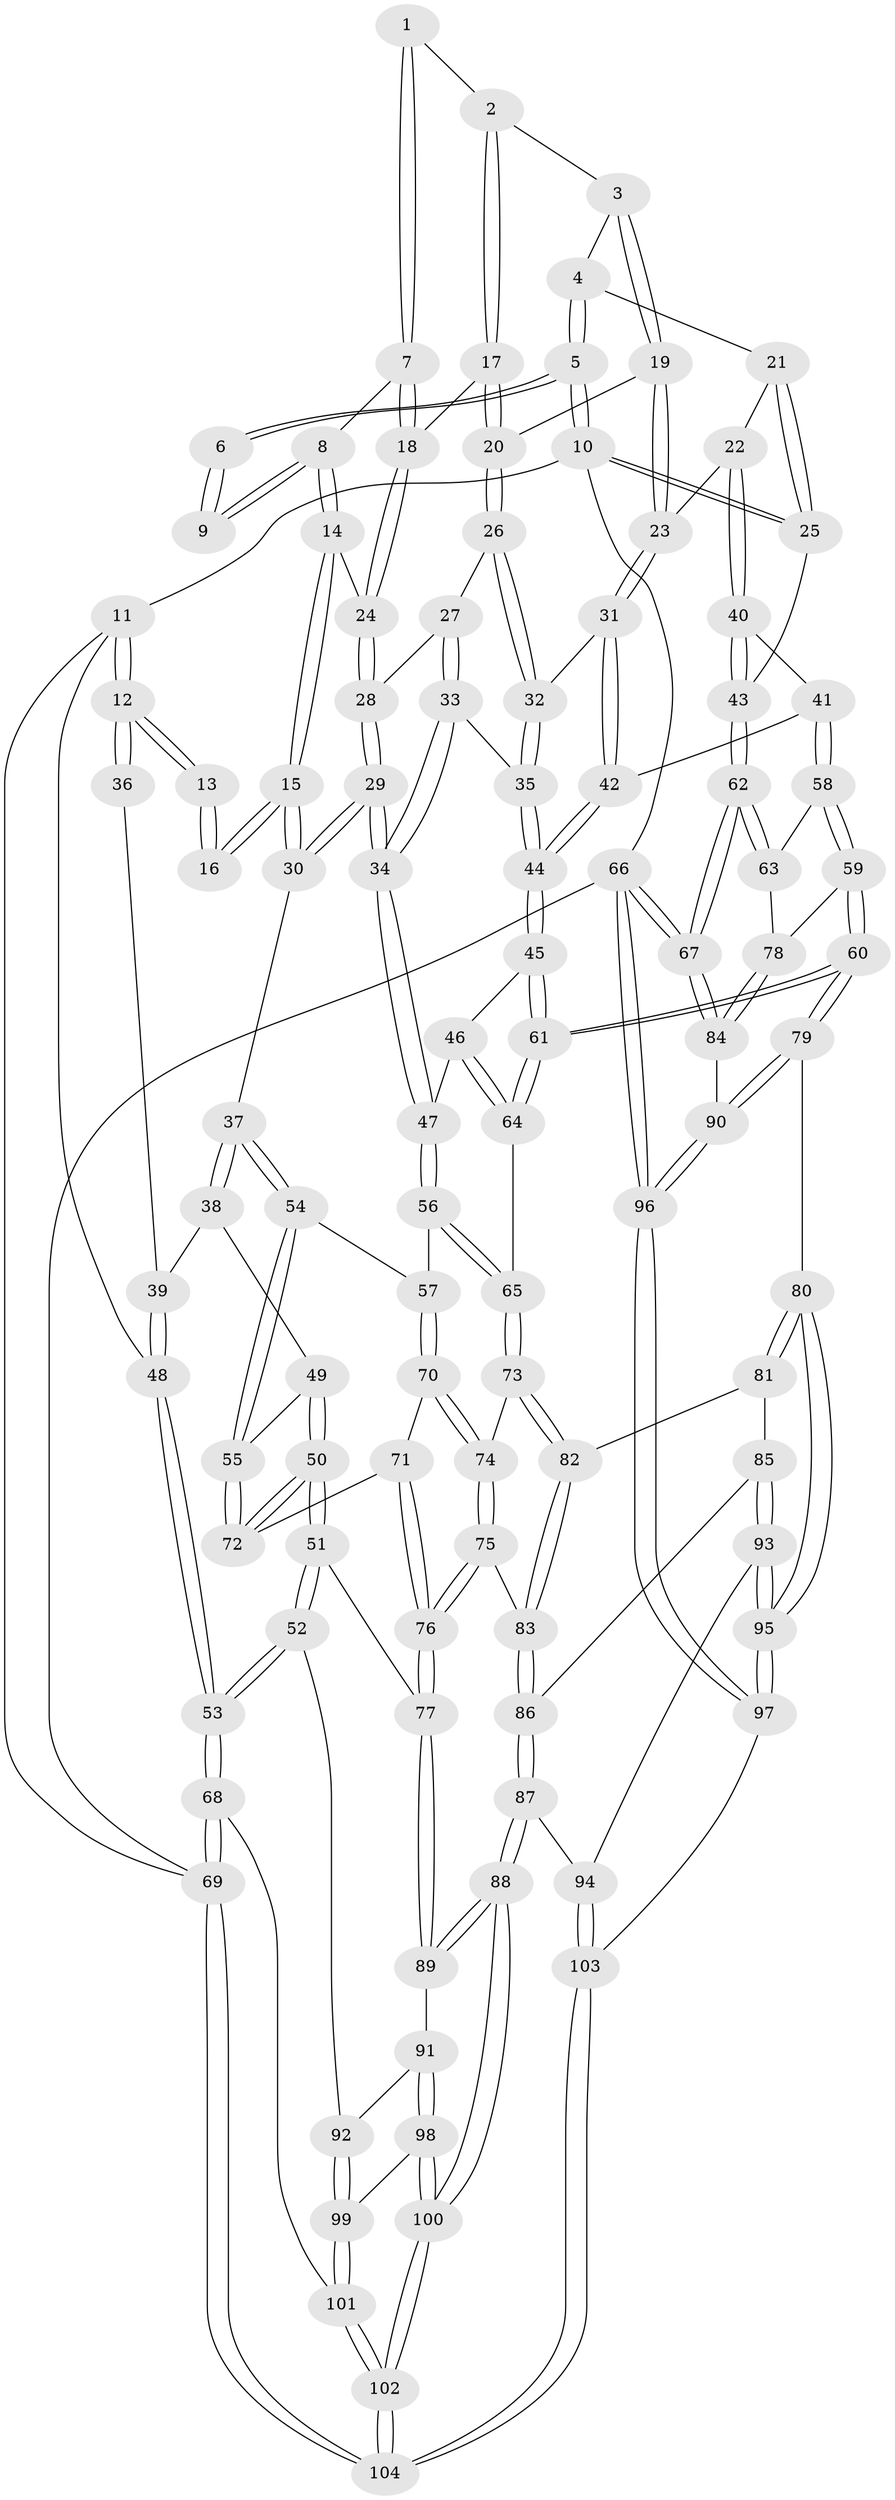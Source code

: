 // coarse degree distribution, {3: 0.125, 5: 0.453125, 4: 0.34375, 6: 0.0625, 7: 0.015625}
// Generated by graph-tools (version 1.1) at 2025/24/03/03/25 07:24:35]
// undirected, 104 vertices, 257 edges
graph export_dot {
graph [start="1"]
  node [color=gray90,style=filled];
  1 [pos="+0.7038901555728098+0"];
  2 [pos="+0.7341833045620394+0"];
  3 [pos="+0.747257546597442+0"];
  4 [pos="+0.8849254234860977+0.04830478494482774"];
  5 [pos="+1+0"];
  6 [pos="+0.6999074229375036+0"];
  7 [pos="+0.6175168210208121+0.07186648215999304"];
  8 [pos="+0.5050398785850256+0"];
  9 [pos="+0.4932669353142654+0"];
  10 [pos="+1+0"];
  11 [pos="+0+0"];
  12 [pos="+0+0"];
  13 [pos="+0.30792047493572977+0"];
  14 [pos="+0.4863373493722805+0.05701839993705955"];
  15 [pos="+0.30109766243322833+0.1612793448391623"];
  16 [pos="+0.2780125424244797+0.11906375435403753"];
  17 [pos="+0.6513044662221432+0.09865027573019507"];
  18 [pos="+0.6267399594802697+0.08379355050169453"];
  19 [pos="+0.7832011227636658+0.10850736917247455"];
  20 [pos="+0.6608303553785944+0.12615543863481332"];
  21 [pos="+0.8839446079125746+0.06420827255969819"];
  22 [pos="+0.873662450530147+0.16547914991791804"];
  23 [pos="+0.852152642328878+0.1670730245147232"];
  24 [pos="+0.5189359174325155+0.12092375587894512"];
  25 [pos="+1+0"];
  26 [pos="+0.6504106521882915+0.15961273350018731"];
  27 [pos="+0.6000514788031264+0.167954988890564"];
  28 [pos="+0.5198797197504442+0.12593259014213834"];
  29 [pos="+0.442038195042743+0.30109746386419767"];
  30 [pos="+0.3071768774442124+0.21693877746324877"];
  31 [pos="+0.7676491324848265+0.2433114620055517"];
  32 [pos="+0.6803848232643757+0.22315432689160214"];
  33 [pos="+0.5196658324115929+0.2894272686495174"];
  34 [pos="+0.44205654385385257+0.30112033508253355"];
  35 [pos="+0.6119242714526003+0.30267166004091106"];
  36 [pos="+0.13215212098472215+0.09430676837538379"];
  37 [pos="+0.19552644274552713+0.3027815772263927"];
  38 [pos="+0.06935399296444694+0.28183557726041325"];
  39 [pos="+0.048782789968612884+0.26821191409557726"];
  40 [pos="+0.9793258766890223+0.21002525340430345"];
  41 [pos="+0.8556357476456967+0.3939834467187531"];
  42 [pos="+0.7728508191958352+0.3609268927696444"];
  43 [pos="+1+0.20237174350863538"];
  44 [pos="+0.6847199927650951+0.4060445446686726"];
  45 [pos="+0.6607883975550355+0.4647154566789896"];
  46 [pos="+0.5395864467193551+0.43388582079538945"];
  47 [pos="+0.442738742477009+0.37196188837449246"];
  48 [pos="+0+0.20029419242384527"];
  49 [pos="+0.061412480822642966+0.34959366835037814"];
  50 [pos="+0+0.5672327686192283"];
  51 [pos="+0+0.5854328812181472"];
  52 [pos="+0+0.6240153997988716"];
  53 [pos="+0+0.6255526455165373"];
  54 [pos="+0.203092278887785+0.36373145080310804"];
  55 [pos="+0.11452742452591137+0.5013189102271174"];
  56 [pos="+0.4243575937193539+0.40538362342650514"];
  57 [pos="+0.2835346050385546+0.4602320727178552"];
  58 [pos="+0.8941857851597899+0.46577706296069793"];
  59 [pos="+0.704800015180799+0.6041816023982253"];
  60 [pos="+0.6981863729497364+0.6045584722358245"];
  61 [pos="+0.6801888482651818+0.5735627343858494"];
  62 [pos="+1+0.539047627363481"];
  63 [pos="+1+0.5140668055858908"];
  64 [pos="+0.5196531949573104+0.5480459325034598"];
  65 [pos="+0.43406443321313587+0.5684715994697261"];
  66 [pos="+1+1"];
  67 [pos="+1+0.7385233150424749"];
  68 [pos="+0+0.8795551477016761"];
  69 [pos="+0+1"];
  70 [pos="+0.2743997918866528+0.49895503602709207"];
  71 [pos="+0.13066565659348553+0.5266102109039208"];
  72 [pos="+0.11005512808225267+0.5158504105577183"];
  73 [pos="+0.4278748949696495+0.5797701761765977"];
  74 [pos="+0.311635410015364+0.5944250459032487"];
  75 [pos="+0.26567872518957325+0.6540998348203451"];
  76 [pos="+0.22595743325907044+0.6670841399012961"];
  77 [pos="+0.20540693897038645+0.6908056898027899"];
  78 [pos="+0.8250252248415331+0.6569792244330852"];
  79 [pos="+0.6773389257353456+0.6442087410423931"];
  80 [pos="+0.6434389236001707+0.6876701277161685"];
  81 [pos="+0.46580163631632027+0.664825868176227"];
  82 [pos="+0.4652313065371931+0.6638518063736014"];
  83 [pos="+0.3099731426879923+0.6972606127821561"];
  84 [pos="+0.8596975567146127+0.6973888934479606"];
  85 [pos="+0.4376211214432865+0.742991124464892"];
  86 [pos="+0.3501730980643971+0.7504213292130042"];
  87 [pos="+0.3026860373900184+0.8670945071101999"];
  88 [pos="+0.281588924026789+0.8714532482181393"];
  89 [pos="+0.18214652142443505+0.754780982226958"];
  90 [pos="+0.8277214973415173+0.8195372813628806"];
  91 [pos="+0.1808165625675803+0.7553775772781528"];
  92 [pos="+0.12744749707611808+0.760402079129526"];
  93 [pos="+0.4724010138377169+0.8177291295589296"];
  94 [pos="+0.3732675893545764+0.8909795494506885"];
  95 [pos="+0.620195299220596+0.8664923722019505"];
  96 [pos="+0.8477302230167795+1"];
  97 [pos="+0.7500684715528456+1"];
  98 [pos="+0.11844023904107595+0.8987894011096587"];
  99 [pos="+0.023642480331995466+0.8796022167386256"];
  100 [pos="+0.20705115439655536+0.9785534078690741"];
  101 [pos="+0.01542291656073419+0.8809318426529092"];
  102 [pos="+0.19714465922467547+1"];
  103 [pos="+0.5099183327043715+1"];
  104 [pos="+0.19898460429340561+1"];
  1 -- 2;
  1 -- 7;
  1 -- 7;
  2 -- 3;
  2 -- 17;
  2 -- 17;
  3 -- 4;
  3 -- 19;
  3 -- 19;
  4 -- 5;
  4 -- 5;
  4 -- 21;
  5 -- 6;
  5 -- 6;
  5 -- 10;
  5 -- 10;
  6 -- 9;
  6 -- 9;
  7 -- 8;
  7 -- 18;
  7 -- 18;
  8 -- 9;
  8 -- 9;
  8 -- 14;
  8 -- 14;
  10 -- 11;
  10 -- 25;
  10 -- 25;
  10 -- 66;
  11 -- 12;
  11 -- 12;
  11 -- 48;
  11 -- 69;
  12 -- 13;
  12 -- 13;
  12 -- 36;
  12 -- 36;
  13 -- 16;
  13 -- 16;
  14 -- 15;
  14 -- 15;
  14 -- 24;
  15 -- 16;
  15 -- 16;
  15 -- 30;
  15 -- 30;
  17 -- 18;
  17 -- 20;
  17 -- 20;
  18 -- 24;
  18 -- 24;
  19 -- 20;
  19 -- 23;
  19 -- 23;
  20 -- 26;
  20 -- 26;
  21 -- 22;
  21 -- 25;
  21 -- 25;
  22 -- 23;
  22 -- 40;
  22 -- 40;
  23 -- 31;
  23 -- 31;
  24 -- 28;
  24 -- 28;
  25 -- 43;
  26 -- 27;
  26 -- 32;
  26 -- 32;
  27 -- 28;
  27 -- 33;
  27 -- 33;
  28 -- 29;
  28 -- 29;
  29 -- 30;
  29 -- 30;
  29 -- 34;
  29 -- 34;
  30 -- 37;
  31 -- 32;
  31 -- 42;
  31 -- 42;
  32 -- 35;
  32 -- 35;
  33 -- 34;
  33 -- 34;
  33 -- 35;
  34 -- 47;
  34 -- 47;
  35 -- 44;
  35 -- 44;
  36 -- 39;
  37 -- 38;
  37 -- 38;
  37 -- 54;
  37 -- 54;
  38 -- 39;
  38 -- 49;
  39 -- 48;
  39 -- 48;
  40 -- 41;
  40 -- 43;
  40 -- 43;
  41 -- 42;
  41 -- 58;
  41 -- 58;
  42 -- 44;
  42 -- 44;
  43 -- 62;
  43 -- 62;
  44 -- 45;
  44 -- 45;
  45 -- 46;
  45 -- 61;
  45 -- 61;
  46 -- 47;
  46 -- 64;
  46 -- 64;
  47 -- 56;
  47 -- 56;
  48 -- 53;
  48 -- 53;
  49 -- 50;
  49 -- 50;
  49 -- 55;
  50 -- 51;
  50 -- 51;
  50 -- 72;
  50 -- 72;
  51 -- 52;
  51 -- 52;
  51 -- 77;
  52 -- 53;
  52 -- 53;
  52 -- 92;
  53 -- 68;
  53 -- 68;
  54 -- 55;
  54 -- 55;
  54 -- 57;
  55 -- 72;
  55 -- 72;
  56 -- 57;
  56 -- 65;
  56 -- 65;
  57 -- 70;
  57 -- 70;
  58 -- 59;
  58 -- 59;
  58 -- 63;
  59 -- 60;
  59 -- 60;
  59 -- 78;
  60 -- 61;
  60 -- 61;
  60 -- 79;
  60 -- 79;
  61 -- 64;
  61 -- 64;
  62 -- 63;
  62 -- 63;
  62 -- 67;
  62 -- 67;
  63 -- 78;
  64 -- 65;
  65 -- 73;
  65 -- 73;
  66 -- 67;
  66 -- 67;
  66 -- 96;
  66 -- 96;
  66 -- 69;
  67 -- 84;
  67 -- 84;
  68 -- 69;
  68 -- 69;
  68 -- 101;
  69 -- 104;
  69 -- 104;
  70 -- 71;
  70 -- 74;
  70 -- 74;
  71 -- 72;
  71 -- 76;
  71 -- 76;
  73 -- 74;
  73 -- 82;
  73 -- 82;
  74 -- 75;
  74 -- 75;
  75 -- 76;
  75 -- 76;
  75 -- 83;
  76 -- 77;
  76 -- 77;
  77 -- 89;
  77 -- 89;
  78 -- 84;
  78 -- 84;
  79 -- 80;
  79 -- 90;
  79 -- 90;
  80 -- 81;
  80 -- 81;
  80 -- 95;
  80 -- 95;
  81 -- 82;
  81 -- 85;
  82 -- 83;
  82 -- 83;
  83 -- 86;
  83 -- 86;
  84 -- 90;
  85 -- 86;
  85 -- 93;
  85 -- 93;
  86 -- 87;
  86 -- 87;
  87 -- 88;
  87 -- 88;
  87 -- 94;
  88 -- 89;
  88 -- 89;
  88 -- 100;
  88 -- 100;
  89 -- 91;
  90 -- 96;
  90 -- 96;
  91 -- 92;
  91 -- 98;
  91 -- 98;
  92 -- 99;
  92 -- 99;
  93 -- 94;
  93 -- 95;
  93 -- 95;
  94 -- 103;
  94 -- 103;
  95 -- 97;
  95 -- 97;
  96 -- 97;
  96 -- 97;
  97 -- 103;
  98 -- 99;
  98 -- 100;
  98 -- 100;
  99 -- 101;
  99 -- 101;
  100 -- 102;
  100 -- 102;
  101 -- 102;
  101 -- 102;
  102 -- 104;
  102 -- 104;
  103 -- 104;
  103 -- 104;
}
